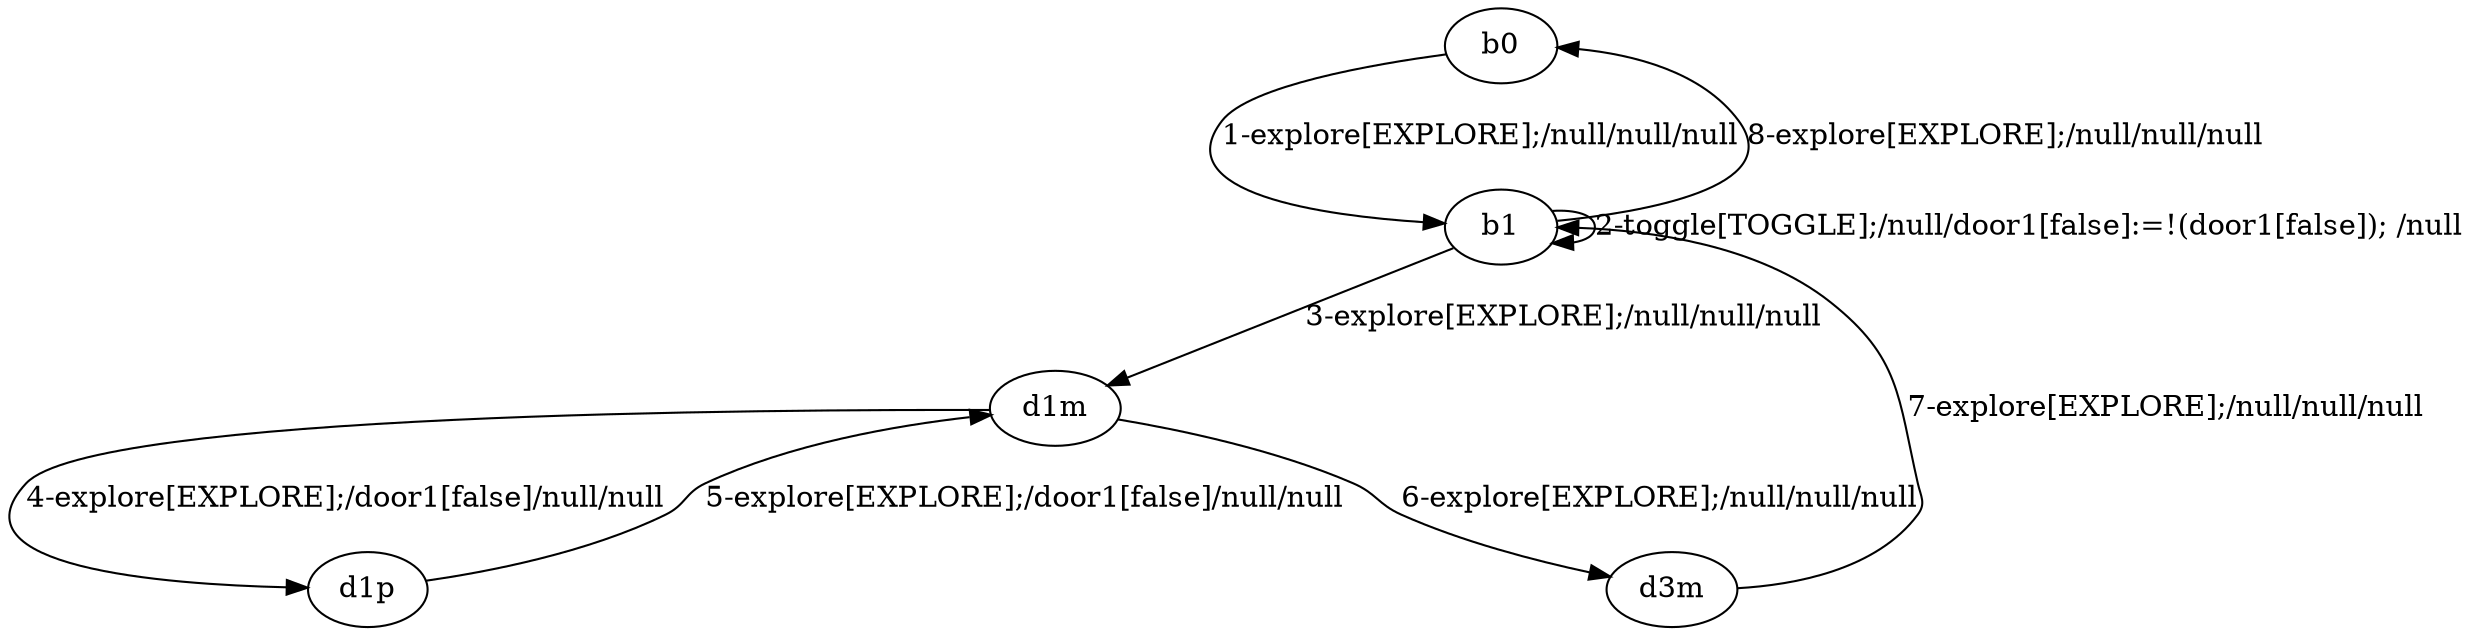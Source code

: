 # Total number of goals covered by this test: 1
# d1p --> d1m

digraph g {
"b0" -> "b1" [label = "1-explore[EXPLORE];/null/null/null"];
"b1" -> "b1" [label = "2-toggle[TOGGLE];/null/door1[false]:=!(door1[false]); /null"];
"b1" -> "d1m" [label = "3-explore[EXPLORE];/null/null/null"];
"d1m" -> "d1p" [label = "4-explore[EXPLORE];/door1[false]/null/null"];
"d1p" -> "d1m" [label = "5-explore[EXPLORE];/door1[false]/null/null"];
"d1m" -> "d3m" [label = "6-explore[EXPLORE];/null/null/null"];
"d3m" -> "b1" [label = "7-explore[EXPLORE];/null/null/null"];
"b1" -> "b0" [label = "8-explore[EXPLORE];/null/null/null"];
}